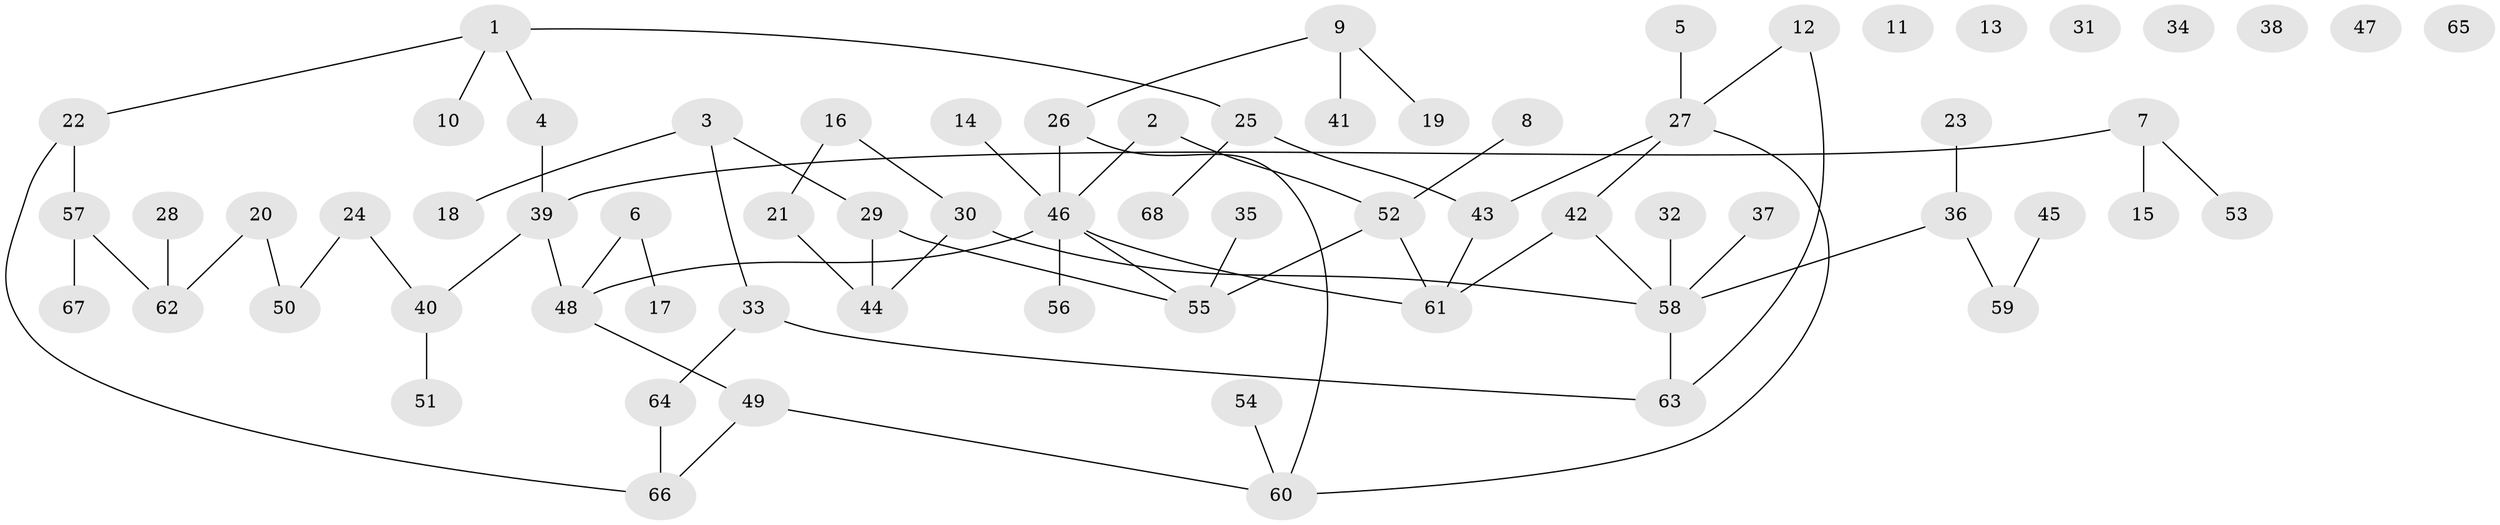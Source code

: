 // coarse degree distribution, {2: 0.2127659574468085, 1: 0.3404255319148936, 0: 0.14893617021276595, 3: 0.1276595744680851, 4: 0.0851063829787234, 6: 0.0425531914893617, 7: 0.02127659574468085, 5: 0.02127659574468085}
// Generated by graph-tools (version 1.1) at 2025/42/03/04/25 21:42:41]
// undirected, 68 vertices, 73 edges
graph export_dot {
graph [start="1"]
  node [color=gray90,style=filled];
  1;
  2;
  3;
  4;
  5;
  6;
  7;
  8;
  9;
  10;
  11;
  12;
  13;
  14;
  15;
  16;
  17;
  18;
  19;
  20;
  21;
  22;
  23;
  24;
  25;
  26;
  27;
  28;
  29;
  30;
  31;
  32;
  33;
  34;
  35;
  36;
  37;
  38;
  39;
  40;
  41;
  42;
  43;
  44;
  45;
  46;
  47;
  48;
  49;
  50;
  51;
  52;
  53;
  54;
  55;
  56;
  57;
  58;
  59;
  60;
  61;
  62;
  63;
  64;
  65;
  66;
  67;
  68;
  1 -- 4;
  1 -- 10;
  1 -- 22;
  1 -- 25;
  2 -- 46;
  2 -- 52;
  3 -- 18;
  3 -- 29;
  3 -- 33;
  4 -- 39;
  5 -- 27;
  6 -- 17;
  6 -- 48;
  7 -- 15;
  7 -- 39;
  7 -- 53;
  8 -- 52;
  9 -- 19;
  9 -- 26;
  9 -- 41;
  12 -- 27;
  12 -- 63;
  14 -- 46;
  16 -- 21;
  16 -- 30;
  20 -- 50;
  20 -- 62;
  21 -- 44;
  22 -- 57;
  22 -- 66;
  23 -- 36;
  24 -- 40;
  24 -- 50;
  25 -- 43;
  25 -- 68;
  26 -- 46;
  26 -- 60;
  27 -- 42;
  27 -- 43;
  27 -- 60;
  28 -- 62;
  29 -- 44;
  29 -- 55;
  30 -- 44;
  30 -- 58;
  32 -- 58;
  33 -- 63;
  33 -- 64;
  35 -- 55;
  36 -- 58;
  36 -- 59;
  37 -- 58;
  39 -- 40;
  39 -- 48;
  40 -- 51;
  42 -- 58;
  42 -- 61;
  43 -- 61;
  45 -- 59;
  46 -- 48;
  46 -- 55;
  46 -- 56;
  46 -- 61;
  48 -- 49;
  49 -- 60;
  49 -- 66;
  52 -- 55;
  52 -- 61;
  54 -- 60;
  57 -- 62;
  57 -- 67;
  58 -- 63;
  64 -- 66;
}
